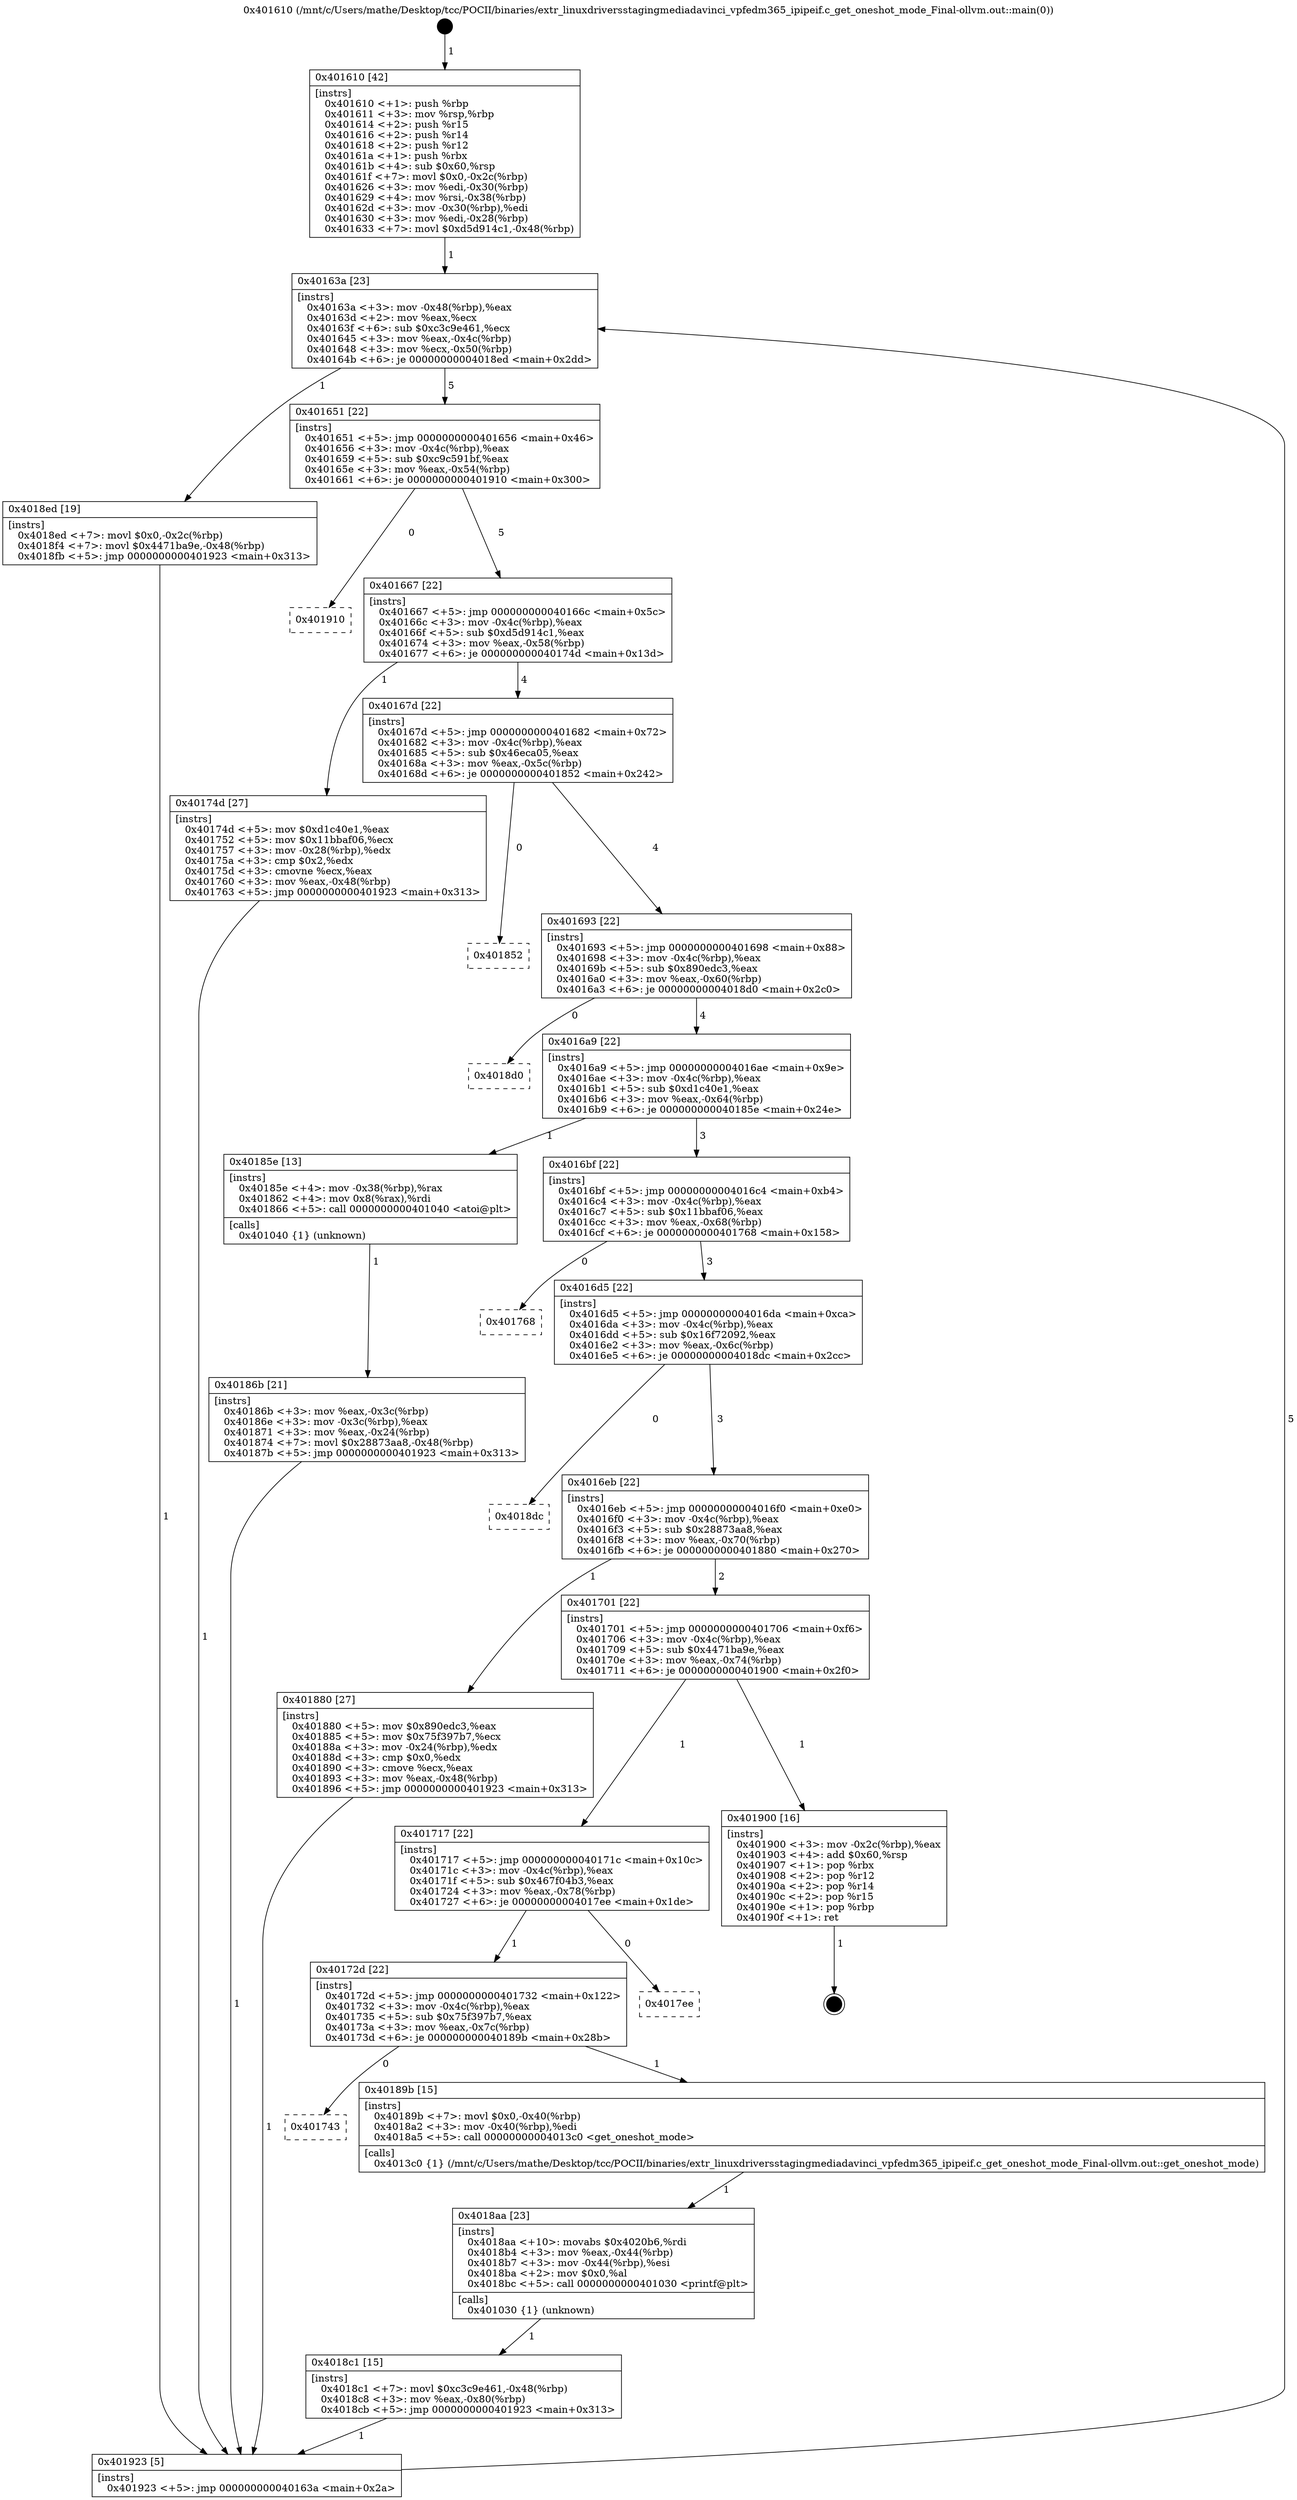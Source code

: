 digraph "0x401610" {
  label = "0x401610 (/mnt/c/Users/mathe/Desktop/tcc/POCII/binaries/extr_linuxdriversstagingmediadavinci_vpfedm365_ipipeif.c_get_oneshot_mode_Final-ollvm.out::main(0))"
  labelloc = "t"
  node[shape=record]

  Entry [label="",width=0.3,height=0.3,shape=circle,fillcolor=black,style=filled]
  "0x40163a" [label="{
     0x40163a [23]\l
     | [instrs]\l
     &nbsp;&nbsp;0x40163a \<+3\>: mov -0x48(%rbp),%eax\l
     &nbsp;&nbsp;0x40163d \<+2\>: mov %eax,%ecx\l
     &nbsp;&nbsp;0x40163f \<+6\>: sub $0xc3c9e461,%ecx\l
     &nbsp;&nbsp;0x401645 \<+3\>: mov %eax,-0x4c(%rbp)\l
     &nbsp;&nbsp;0x401648 \<+3\>: mov %ecx,-0x50(%rbp)\l
     &nbsp;&nbsp;0x40164b \<+6\>: je 00000000004018ed \<main+0x2dd\>\l
  }"]
  "0x4018ed" [label="{
     0x4018ed [19]\l
     | [instrs]\l
     &nbsp;&nbsp;0x4018ed \<+7\>: movl $0x0,-0x2c(%rbp)\l
     &nbsp;&nbsp;0x4018f4 \<+7\>: movl $0x4471ba9e,-0x48(%rbp)\l
     &nbsp;&nbsp;0x4018fb \<+5\>: jmp 0000000000401923 \<main+0x313\>\l
  }"]
  "0x401651" [label="{
     0x401651 [22]\l
     | [instrs]\l
     &nbsp;&nbsp;0x401651 \<+5\>: jmp 0000000000401656 \<main+0x46\>\l
     &nbsp;&nbsp;0x401656 \<+3\>: mov -0x4c(%rbp),%eax\l
     &nbsp;&nbsp;0x401659 \<+5\>: sub $0xc9c591bf,%eax\l
     &nbsp;&nbsp;0x40165e \<+3\>: mov %eax,-0x54(%rbp)\l
     &nbsp;&nbsp;0x401661 \<+6\>: je 0000000000401910 \<main+0x300\>\l
  }"]
  Exit [label="",width=0.3,height=0.3,shape=circle,fillcolor=black,style=filled,peripheries=2]
  "0x401910" [label="{
     0x401910\l
  }", style=dashed]
  "0x401667" [label="{
     0x401667 [22]\l
     | [instrs]\l
     &nbsp;&nbsp;0x401667 \<+5\>: jmp 000000000040166c \<main+0x5c\>\l
     &nbsp;&nbsp;0x40166c \<+3\>: mov -0x4c(%rbp),%eax\l
     &nbsp;&nbsp;0x40166f \<+5\>: sub $0xd5d914c1,%eax\l
     &nbsp;&nbsp;0x401674 \<+3\>: mov %eax,-0x58(%rbp)\l
     &nbsp;&nbsp;0x401677 \<+6\>: je 000000000040174d \<main+0x13d\>\l
  }"]
  "0x4018c1" [label="{
     0x4018c1 [15]\l
     | [instrs]\l
     &nbsp;&nbsp;0x4018c1 \<+7\>: movl $0xc3c9e461,-0x48(%rbp)\l
     &nbsp;&nbsp;0x4018c8 \<+3\>: mov %eax,-0x80(%rbp)\l
     &nbsp;&nbsp;0x4018cb \<+5\>: jmp 0000000000401923 \<main+0x313\>\l
  }"]
  "0x40174d" [label="{
     0x40174d [27]\l
     | [instrs]\l
     &nbsp;&nbsp;0x40174d \<+5\>: mov $0xd1c40e1,%eax\l
     &nbsp;&nbsp;0x401752 \<+5\>: mov $0x11bbaf06,%ecx\l
     &nbsp;&nbsp;0x401757 \<+3\>: mov -0x28(%rbp),%edx\l
     &nbsp;&nbsp;0x40175a \<+3\>: cmp $0x2,%edx\l
     &nbsp;&nbsp;0x40175d \<+3\>: cmovne %ecx,%eax\l
     &nbsp;&nbsp;0x401760 \<+3\>: mov %eax,-0x48(%rbp)\l
     &nbsp;&nbsp;0x401763 \<+5\>: jmp 0000000000401923 \<main+0x313\>\l
  }"]
  "0x40167d" [label="{
     0x40167d [22]\l
     | [instrs]\l
     &nbsp;&nbsp;0x40167d \<+5\>: jmp 0000000000401682 \<main+0x72\>\l
     &nbsp;&nbsp;0x401682 \<+3\>: mov -0x4c(%rbp),%eax\l
     &nbsp;&nbsp;0x401685 \<+5\>: sub $0x46eca05,%eax\l
     &nbsp;&nbsp;0x40168a \<+3\>: mov %eax,-0x5c(%rbp)\l
     &nbsp;&nbsp;0x40168d \<+6\>: je 0000000000401852 \<main+0x242\>\l
  }"]
  "0x401923" [label="{
     0x401923 [5]\l
     | [instrs]\l
     &nbsp;&nbsp;0x401923 \<+5\>: jmp 000000000040163a \<main+0x2a\>\l
  }"]
  "0x401610" [label="{
     0x401610 [42]\l
     | [instrs]\l
     &nbsp;&nbsp;0x401610 \<+1\>: push %rbp\l
     &nbsp;&nbsp;0x401611 \<+3\>: mov %rsp,%rbp\l
     &nbsp;&nbsp;0x401614 \<+2\>: push %r15\l
     &nbsp;&nbsp;0x401616 \<+2\>: push %r14\l
     &nbsp;&nbsp;0x401618 \<+2\>: push %r12\l
     &nbsp;&nbsp;0x40161a \<+1\>: push %rbx\l
     &nbsp;&nbsp;0x40161b \<+4\>: sub $0x60,%rsp\l
     &nbsp;&nbsp;0x40161f \<+7\>: movl $0x0,-0x2c(%rbp)\l
     &nbsp;&nbsp;0x401626 \<+3\>: mov %edi,-0x30(%rbp)\l
     &nbsp;&nbsp;0x401629 \<+4\>: mov %rsi,-0x38(%rbp)\l
     &nbsp;&nbsp;0x40162d \<+3\>: mov -0x30(%rbp),%edi\l
     &nbsp;&nbsp;0x401630 \<+3\>: mov %edi,-0x28(%rbp)\l
     &nbsp;&nbsp;0x401633 \<+7\>: movl $0xd5d914c1,-0x48(%rbp)\l
  }"]
  "0x4018aa" [label="{
     0x4018aa [23]\l
     | [instrs]\l
     &nbsp;&nbsp;0x4018aa \<+10\>: movabs $0x4020b6,%rdi\l
     &nbsp;&nbsp;0x4018b4 \<+3\>: mov %eax,-0x44(%rbp)\l
     &nbsp;&nbsp;0x4018b7 \<+3\>: mov -0x44(%rbp),%esi\l
     &nbsp;&nbsp;0x4018ba \<+2\>: mov $0x0,%al\l
     &nbsp;&nbsp;0x4018bc \<+5\>: call 0000000000401030 \<printf@plt\>\l
     | [calls]\l
     &nbsp;&nbsp;0x401030 \{1\} (unknown)\l
  }"]
  "0x401852" [label="{
     0x401852\l
  }", style=dashed]
  "0x401693" [label="{
     0x401693 [22]\l
     | [instrs]\l
     &nbsp;&nbsp;0x401693 \<+5\>: jmp 0000000000401698 \<main+0x88\>\l
     &nbsp;&nbsp;0x401698 \<+3\>: mov -0x4c(%rbp),%eax\l
     &nbsp;&nbsp;0x40169b \<+5\>: sub $0x890edc3,%eax\l
     &nbsp;&nbsp;0x4016a0 \<+3\>: mov %eax,-0x60(%rbp)\l
     &nbsp;&nbsp;0x4016a3 \<+6\>: je 00000000004018d0 \<main+0x2c0\>\l
  }"]
  "0x401743" [label="{
     0x401743\l
  }", style=dashed]
  "0x4018d0" [label="{
     0x4018d0\l
  }", style=dashed]
  "0x4016a9" [label="{
     0x4016a9 [22]\l
     | [instrs]\l
     &nbsp;&nbsp;0x4016a9 \<+5\>: jmp 00000000004016ae \<main+0x9e\>\l
     &nbsp;&nbsp;0x4016ae \<+3\>: mov -0x4c(%rbp),%eax\l
     &nbsp;&nbsp;0x4016b1 \<+5\>: sub $0xd1c40e1,%eax\l
     &nbsp;&nbsp;0x4016b6 \<+3\>: mov %eax,-0x64(%rbp)\l
     &nbsp;&nbsp;0x4016b9 \<+6\>: je 000000000040185e \<main+0x24e\>\l
  }"]
  "0x40189b" [label="{
     0x40189b [15]\l
     | [instrs]\l
     &nbsp;&nbsp;0x40189b \<+7\>: movl $0x0,-0x40(%rbp)\l
     &nbsp;&nbsp;0x4018a2 \<+3\>: mov -0x40(%rbp),%edi\l
     &nbsp;&nbsp;0x4018a5 \<+5\>: call 00000000004013c0 \<get_oneshot_mode\>\l
     | [calls]\l
     &nbsp;&nbsp;0x4013c0 \{1\} (/mnt/c/Users/mathe/Desktop/tcc/POCII/binaries/extr_linuxdriversstagingmediadavinci_vpfedm365_ipipeif.c_get_oneshot_mode_Final-ollvm.out::get_oneshot_mode)\l
  }"]
  "0x40185e" [label="{
     0x40185e [13]\l
     | [instrs]\l
     &nbsp;&nbsp;0x40185e \<+4\>: mov -0x38(%rbp),%rax\l
     &nbsp;&nbsp;0x401862 \<+4\>: mov 0x8(%rax),%rdi\l
     &nbsp;&nbsp;0x401866 \<+5\>: call 0000000000401040 \<atoi@plt\>\l
     | [calls]\l
     &nbsp;&nbsp;0x401040 \{1\} (unknown)\l
  }"]
  "0x4016bf" [label="{
     0x4016bf [22]\l
     | [instrs]\l
     &nbsp;&nbsp;0x4016bf \<+5\>: jmp 00000000004016c4 \<main+0xb4\>\l
     &nbsp;&nbsp;0x4016c4 \<+3\>: mov -0x4c(%rbp),%eax\l
     &nbsp;&nbsp;0x4016c7 \<+5\>: sub $0x11bbaf06,%eax\l
     &nbsp;&nbsp;0x4016cc \<+3\>: mov %eax,-0x68(%rbp)\l
     &nbsp;&nbsp;0x4016cf \<+6\>: je 0000000000401768 \<main+0x158\>\l
  }"]
  "0x40186b" [label="{
     0x40186b [21]\l
     | [instrs]\l
     &nbsp;&nbsp;0x40186b \<+3\>: mov %eax,-0x3c(%rbp)\l
     &nbsp;&nbsp;0x40186e \<+3\>: mov -0x3c(%rbp),%eax\l
     &nbsp;&nbsp;0x401871 \<+3\>: mov %eax,-0x24(%rbp)\l
     &nbsp;&nbsp;0x401874 \<+7\>: movl $0x28873aa8,-0x48(%rbp)\l
     &nbsp;&nbsp;0x40187b \<+5\>: jmp 0000000000401923 \<main+0x313\>\l
  }"]
  "0x40172d" [label="{
     0x40172d [22]\l
     | [instrs]\l
     &nbsp;&nbsp;0x40172d \<+5\>: jmp 0000000000401732 \<main+0x122\>\l
     &nbsp;&nbsp;0x401732 \<+3\>: mov -0x4c(%rbp),%eax\l
     &nbsp;&nbsp;0x401735 \<+5\>: sub $0x75f397b7,%eax\l
     &nbsp;&nbsp;0x40173a \<+3\>: mov %eax,-0x7c(%rbp)\l
     &nbsp;&nbsp;0x40173d \<+6\>: je 000000000040189b \<main+0x28b\>\l
  }"]
  "0x401768" [label="{
     0x401768\l
  }", style=dashed]
  "0x4016d5" [label="{
     0x4016d5 [22]\l
     | [instrs]\l
     &nbsp;&nbsp;0x4016d5 \<+5\>: jmp 00000000004016da \<main+0xca\>\l
     &nbsp;&nbsp;0x4016da \<+3\>: mov -0x4c(%rbp),%eax\l
     &nbsp;&nbsp;0x4016dd \<+5\>: sub $0x16f72092,%eax\l
     &nbsp;&nbsp;0x4016e2 \<+3\>: mov %eax,-0x6c(%rbp)\l
     &nbsp;&nbsp;0x4016e5 \<+6\>: je 00000000004018dc \<main+0x2cc\>\l
  }"]
  "0x4017ee" [label="{
     0x4017ee\l
  }", style=dashed]
  "0x4018dc" [label="{
     0x4018dc\l
  }", style=dashed]
  "0x4016eb" [label="{
     0x4016eb [22]\l
     | [instrs]\l
     &nbsp;&nbsp;0x4016eb \<+5\>: jmp 00000000004016f0 \<main+0xe0\>\l
     &nbsp;&nbsp;0x4016f0 \<+3\>: mov -0x4c(%rbp),%eax\l
     &nbsp;&nbsp;0x4016f3 \<+5\>: sub $0x28873aa8,%eax\l
     &nbsp;&nbsp;0x4016f8 \<+3\>: mov %eax,-0x70(%rbp)\l
     &nbsp;&nbsp;0x4016fb \<+6\>: je 0000000000401880 \<main+0x270\>\l
  }"]
  "0x401717" [label="{
     0x401717 [22]\l
     | [instrs]\l
     &nbsp;&nbsp;0x401717 \<+5\>: jmp 000000000040171c \<main+0x10c\>\l
     &nbsp;&nbsp;0x40171c \<+3\>: mov -0x4c(%rbp),%eax\l
     &nbsp;&nbsp;0x40171f \<+5\>: sub $0x467f04b3,%eax\l
     &nbsp;&nbsp;0x401724 \<+3\>: mov %eax,-0x78(%rbp)\l
     &nbsp;&nbsp;0x401727 \<+6\>: je 00000000004017ee \<main+0x1de\>\l
  }"]
  "0x401880" [label="{
     0x401880 [27]\l
     | [instrs]\l
     &nbsp;&nbsp;0x401880 \<+5\>: mov $0x890edc3,%eax\l
     &nbsp;&nbsp;0x401885 \<+5\>: mov $0x75f397b7,%ecx\l
     &nbsp;&nbsp;0x40188a \<+3\>: mov -0x24(%rbp),%edx\l
     &nbsp;&nbsp;0x40188d \<+3\>: cmp $0x0,%edx\l
     &nbsp;&nbsp;0x401890 \<+3\>: cmove %ecx,%eax\l
     &nbsp;&nbsp;0x401893 \<+3\>: mov %eax,-0x48(%rbp)\l
     &nbsp;&nbsp;0x401896 \<+5\>: jmp 0000000000401923 \<main+0x313\>\l
  }"]
  "0x401701" [label="{
     0x401701 [22]\l
     | [instrs]\l
     &nbsp;&nbsp;0x401701 \<+5\>: jmp 0000000000401706 \<main+0xf6\>\l
     &nbsp;&nbsp;0x401706 \<+3\>: mov -0x4c(%rbp),%eax\l
     &nbsp;&nbsp;0x401709 \<+5\>: sub $0x4471ba9e,%eax\l
     &nbsp;&nbsp;0x40170e \<+3\>: mov %eax,-0x74(%rbp)\l
     &nbsp;&nbsp;0x401711 \<+6\>: je 0000000000401900 \<main+0x2f0\>\l
  }"]
  "0x401900" [label="{
     0x401900 [16]\l
     | [instrs]\l
     &nbsp;&nbsp;0x401900 \<+3\>: mov -0x2c(%rbp),%eax\l
     &nbsp;&nbsp;0x401903 \<+4\>: add $0x60,%rsp\l
     &nbsp;&nbsp;0x401907 \<+1\>: pop %rbx\l
     &nbsp;&nbsp;0x401908 \<+2\>: pop %r12\l
     &nbsp;&nbsp;0x40190a \<+2\>: pop %r14\l
     &nbsp;&nbsp;0x40190c \<+2\>: pop %r15\l
     &nbsp;&nbsp;0x40190e \<+1\>: pop %rbp\l
     &nbsp;&nbsp;0x40190f \<+1\>: ret\l
  }"]
  Entry -> "0x401610" [label=" 1"]
  "0x40163a" -> "0x4018ed" [label=" 1"]
  "0x40163a" -> "0x401651" [label=" 5"]
  "0x401900" -> Exit [label=" 1"]
  "0x401651" -> "0x401910" [label=" 0"]
  "0x401651" -> "0x401667" [label=" 5"]
  "0x4018ed" -> "0x401923" [label=" 1"]
  "0x401667" -> "0x40174d" [label=" 1"]
  "0x401667" -> "0x40167d" [label=" 4"]
  "0x40174d" -> "0x401923" [label=" 1"]
  "0x401610" -> "0x40163a" [label=" 1"]
  "0x401923" -> "0x40163a" [label=" 5"]
  "0x4018c1" -> "0x401923" [label=" 1"]
  "0x40167d" -> "0x401852" [label=" 0"]
  "0x40167d" -> "0x401693" [label=" 4"]
  "0x4018aa" -> "0x4018c1" [label=" 1"]
  "0x401693" -> "0x4018d0" [label=" 0"]
  "0x401693" -> "0x4016a9" [label=" 4"]
  "0x40189b" -> "0x4018aa" [label=" 1"]
  "0x4016a9" -> "0x40185e" [label=" 1"]
  "0x4016a9" -> "0x4016bf" [label=" 3"]
  "0x40185e" -> "0x40186b" [label=" 1"]
  "0x40186b" -> "0x401923" [label=" 1"]
  "0x40172d" -> "0x401743" [label=" 0"]
  "0x4016bf" -> "0x401768" [label=" 0"]
  "0x4016bf" -> "0x4016d5" [label=" 3"]
  "0x40172d" -> "0x40189b" [label=" 1"]
  "0x4016d5" -> "0x4018dc" [label=" 0"]
  "0x4016d5" -> "0x4016eb" [label=" 3"]
  "0x401717" -> "0x40172d" [label=" 1"]
  "0x4016eb" -> "0x401880" [label=" 1"]
  "0x4016eb" -> "0x401701" [label=" 2"]
  "0x401880" -> "0x401923" [label=" 1"]
  "0x401717" -> "0x4017ee" [label=" 0"]
  "0x401701" -> "0x401900" [label=" 1"]
  "0x401701" -> "0x401717" [label=" 1"]
}
